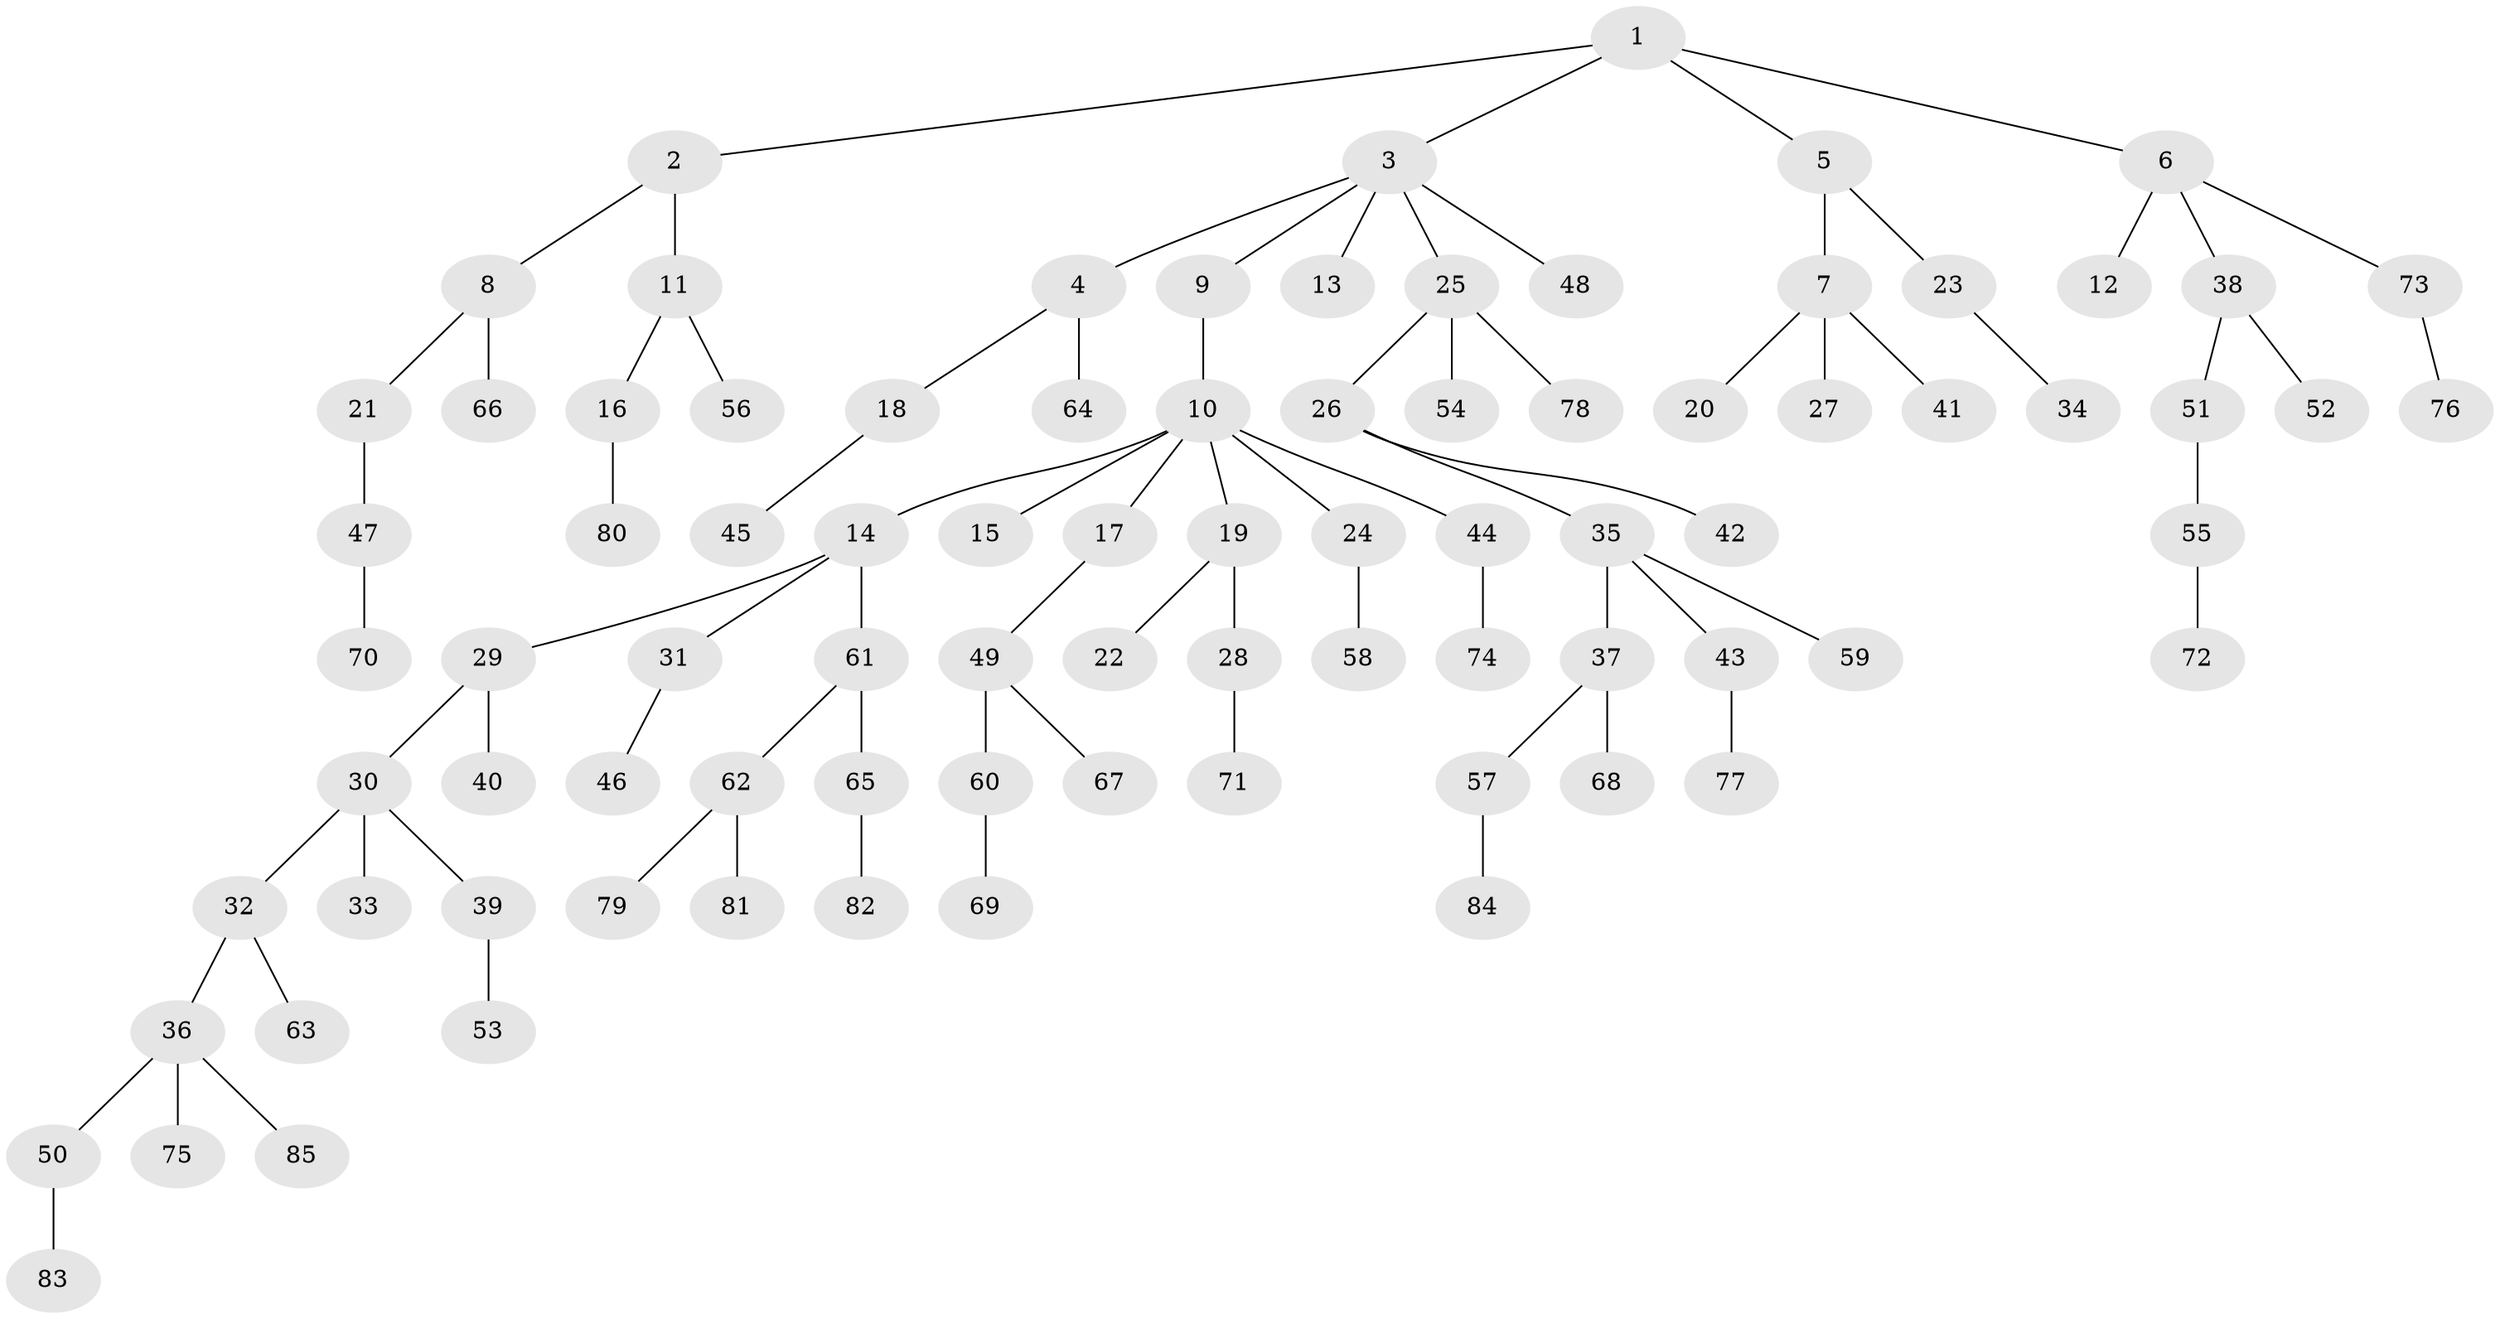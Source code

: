 // Generated by graph-tools (version 1.1) at 2025/37/03/09/25 02:37:00]
// undirected, 85 vertices, 84 edges
graph export_dot {
graph [start="1"]
  node [color=gray90,style=filled];
  1;
  2;
  3;
  4;
  5;
  6;
  7;
  8;
  9;
  10;
  11;
  12;
  13;
  14;
  15;
  16;
  17;
  18;
  19;
  20;
  21;
  22;
  23;
  24;
  25;
  26;
  27;
  28;
  29;
  30;
  31;
  32;
  33;
  34;
  35;
  36;
  37;
  38;
  39;
  40;
  41;
  42;
  43;
  44;
  45;
  46;
  47;
  48;
  49;
  50;
  51;
  52;
  53;
  54;
  55;
  56;
  57;
  58;
  59;
  60;
  61;
  62;
  63;
  64;
  65;
  66;
  67;
  68;
  69;
  70;
  71;
  72;
  73;
  74;
  75;
  76;
  77;
  78;
  79;
  80;
  81;
  82;
  83;
  84;
  85;
  1 -- 2;
  1 -- 3;
  1 -- 5;
  1 -- 6;
  2 -- 8;
  2 -- 11;
  3 -- 4;
  3 -- 9;
  3 -- 13;
  3 -- 25;
  3 -- 48;
  4 -- 18;
  4 -- 64;
  5 -- 7;
  5 -- 23;
  6 -- 12;
  6 -- 38;
  6 -- 73;
  7 -- 20;
  7 -- 27;
  7 -- 41;
  8 -- 21;
  8 -- 66;
  9 -- 10;
  10 -- 14;
  10 -- 15;
  10 -- 17;
  10 -- 19;
  10 -- 24;
  10 -- 44;
  11 -- 16;
  11 -- 56;
  14 -- 29;
  14 -- 31;
  14 -- 61;
  16 -- 80;
  17 -- 49;
  18 -- 45;
  19 -- 22;
  19 -- 28;
  21 -- 47;
  23 -- 34;
  24 -- 58;
  25 -- 26;
  25 -- 54;
  25 -- 78;
  26 -- 35;
  26 -- 42;
  28 -- 71;
  29 -- 30;
  29 -- 40;
  30 -- 32;
  30 -- 33;
  30 -- 39;
  31 -- 46;
  32 -- 36;
  32 -- 63;
  35 -- 37;
  35 -- 43;
  35 -- 59;
  36 -- 50;
  36 -- 75;
  36 -- 85;
  37 -- 57;
  37 -- 68;
  38 -- 51;
  38 -- 52;
  39 -- 53;
  43 -- 77;
  44 -- 74;
  47 -- 70;
  49 -- 60;
  49 -- 67;
  50 -- 83;
  51 -- 55;
  55 -- 72;
  57 -- 84;
  60 -- 69;
  61 -- 62;
  61 -- 65;
  62 -- 79;
  62 -- 81;
  65 -- 82;
  73 -- 76;
}
